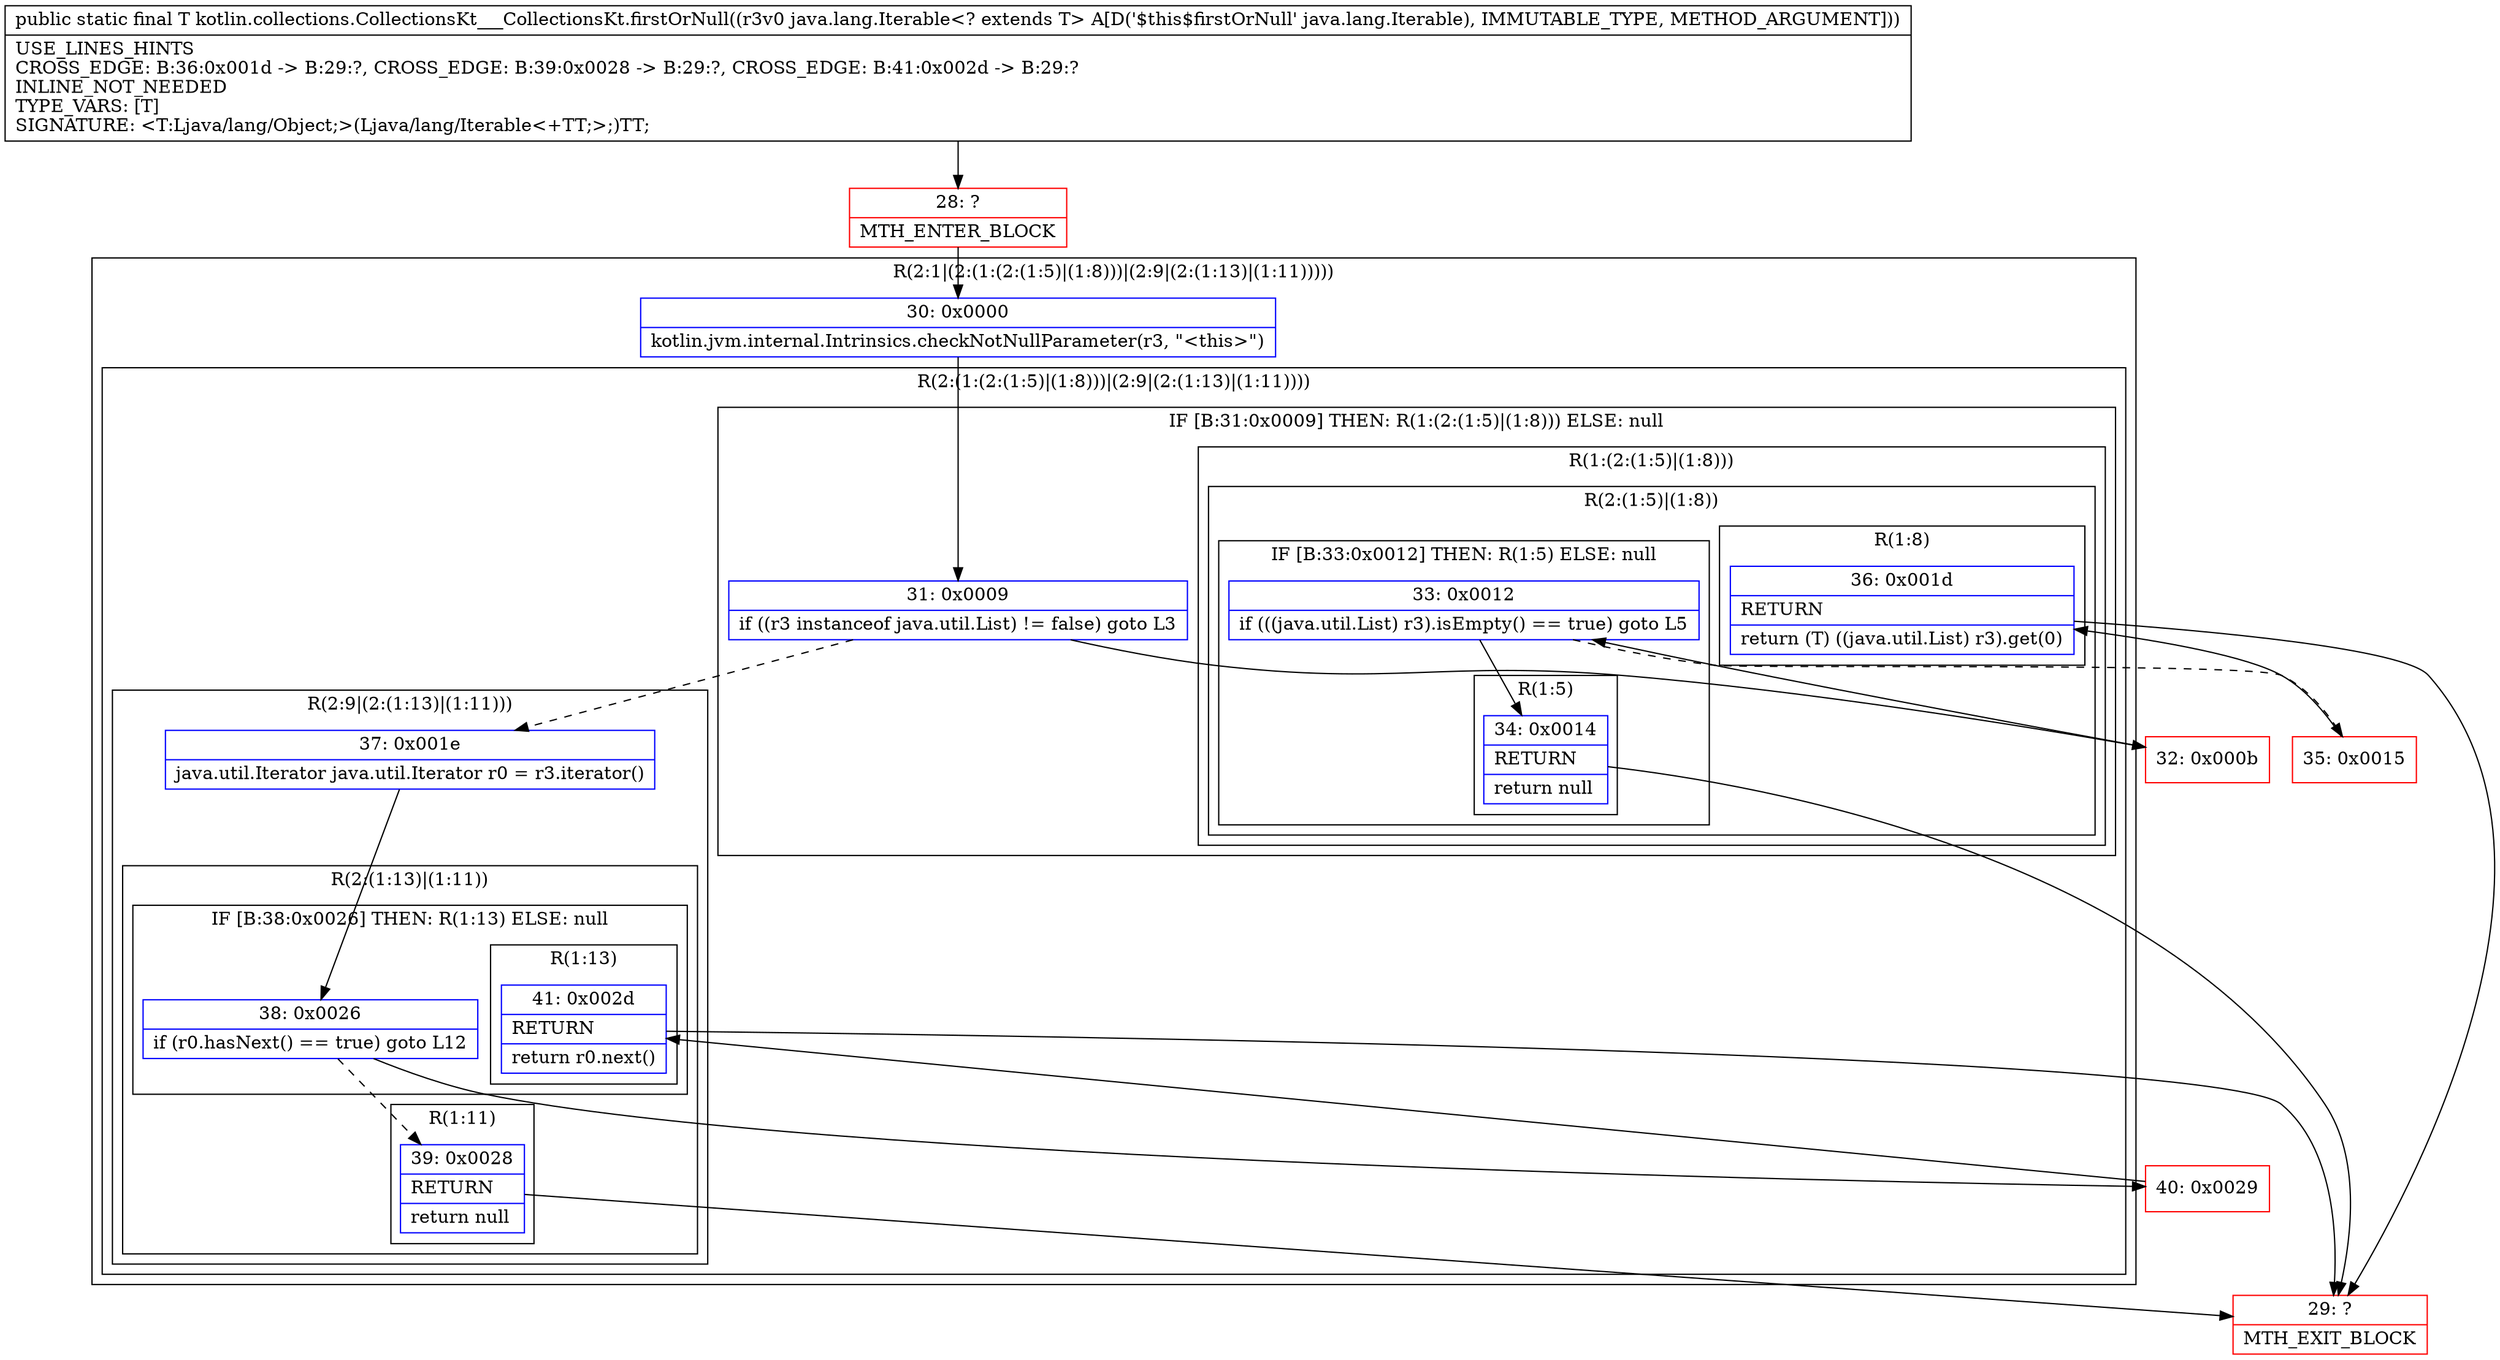 digraph "CFG forkotlin.collections.CollectionsKt___CollectionsKt.firstOrNull(Ljava\/lang\/Iterable;)Ljava\/lang\/Object;" {
subgraph cluster_Region_580521776 {
label = "R(2:1|(2:(1:(2:(1:5)|(1:8)))|(2:9|(2:(1:13)|(1:11)))))";
node [shape=record,color=blue];
Node_30 [shape=record,label="{30\:\ 0x0000|kotlin.jvm.internal.Intrinsics.checkNotNullParameter(r3, \"\<this\>\")\l}"];
subgraph cluster_Region_626049883 {
label = "R(2:(1:(2:(1:5)|(1:8)))|(2:9|(2:(1:13)|(1:11))))";
node [shape=record,color=blue];
subgraph cluster_IfRegion_1256013651 {
label = "IF [B:31:0x0009] THEN: R(1:(2:(1:5)|(1:8))) ELSE: null";
node [shape=record,color=blue];
Node_31 [shape=record,label="{31\:\ 0x0009|if ((r3 instanceof java.util.List) != false) goto L3\l}"];
subgraph cluster_Region_1465554463 {
label = "R(1:(2:(1:5)|(1:8)))";
node [shape=record,color=blue];
subgraph cluster_Region_634118219 {
label = "R(2:(1:5)|(1:8))";
node [shape=record,color=blue];
subgraph cluster_IfRegion_111322546 {
label = "IF [B:33:0x0012] THEN: R(1:5) ELSE: null";
node [shape=record,color=blue];
Node_33 [shape=record,label="{33\:\ 0x0012|if (((java.util.List) r3).isEmpty() == true) goto L5\l}"];
subgraph cluster_Region_631649682 {
label = "R(1:5)";
node [shape=record,color=blue];
Node_34 [shape=record,label="{34\:\ 0x0014|RETURN\l|return null\l}"];
}
}
subgraph cluster_Region_642753879 {
label = "R(1:8)";
node [shape=record,color=blue];
Node_36 [shape=record,label="{36\:\ 0x001d|RETURN\l|return (T) ((java.util.List) r3).get(0)\l}"];
}
}
}
}
subgraph cluster_Region_950404099 {
label = "R(2:9|(2:(1:13)|(1:11)))";
node [shape=record,color=blue];
Node_37 [shape=record,label="{37\:\ 0x001e|java.util.Iterator java.util.Iterator r0 = r3.iterator()\l}"];
subgraph cluster_Region_1551679597 {
label = "R(2:(1:13)|(1:11))";
node [shape=record,color=blue];
subgraph cluster_IfRegion_971765707 {
label = "IF [B:38:0x0026] THEN: R(1:13) ELSE: null";
node [shape=record,color=blue];
Node_38 [shape=record,label="{38\:\ 0x0026|if (r0.hasNext() == true) goto L12\l}"];
subgraph cluster_Region_901493287 {
label = "R(1:13)";
node [shape=record,color=blue];
Node_41 [shape=record,label="{41\:\ 0x002d|RETURN\l|return r0.next()\l}"];
}
}
subgraph cluster_Region_1331720549 {
label = "R(1:11)";
node [shape=record,color=blue];
Node_39 [shape=record,label="{39\:\ 0x0028|RETURN\l|return null\l}"];
}
}
}
}
}
Node_28 [shape=record,color=red,label="{28\:\ ?|MTH_ENTER_BLOCK\l}"];
Node_32 [shape=record,color=red,label="{32\:\ 0x000b}"];
Node_29 [shape=record,color=red,label="{29\:\ ?|MTH_EXIT_BLOCK\l}"];
Node_35 [shape=record,color=red,label="{35\:\ 0x0015}"];
Node_40 [shape=record,color=red,label="{40\:\ 0x0029}"];
MethodNode[shape=record,label="{public static final T kotlin.collections.CollectionsKt___CollectionsKt.firstOrNull((r3v0 java.lang.Iterable\<? extends T\> A[D('$this$firstOrNull' java.lang.Iterable), IMMUTABLE_TYPE, METHOD_ARGUMENT]))  | USE_LINES_HINTS\lCROSS_EDGE: B:36:0x001d \-\> B:29:?, CROSS_EDGE: B:39:0x0028 \-\> B:29:?, CROSS_EDGE: B:41:0x002d \-\> B:29:?\lINLINE_NOT_NEEDED\lTYPE_VARS: [T]\lSIGNATURE: \<T:Ljava\/lang\/Object;\>(Ljava\/lang\/Iterable\<+TT;\>;)TT;\l}"];
MethodNode -> Node_28;Node_30 -> Node_31;
Node_31 -> Node_32;
Node_31 -> Node_37[style=dashed];
Node_33 -> Node_34;
Node_33 -> Node_35[style=dashed];
Node_34 -> Node_29;
Node_36 -> Node_29;
Node_37 -> Node_38;
Node_38 -> Node_39[style=dashed];
Node_38 -> Node_40;
Node_41 -> Node_29;
Node_39 -> Node_29;
Node_28 -> Node_30;
Node_32 -> Node_33;
Node_35 -> Node_36;
Node_40 -> Node_41;
}

